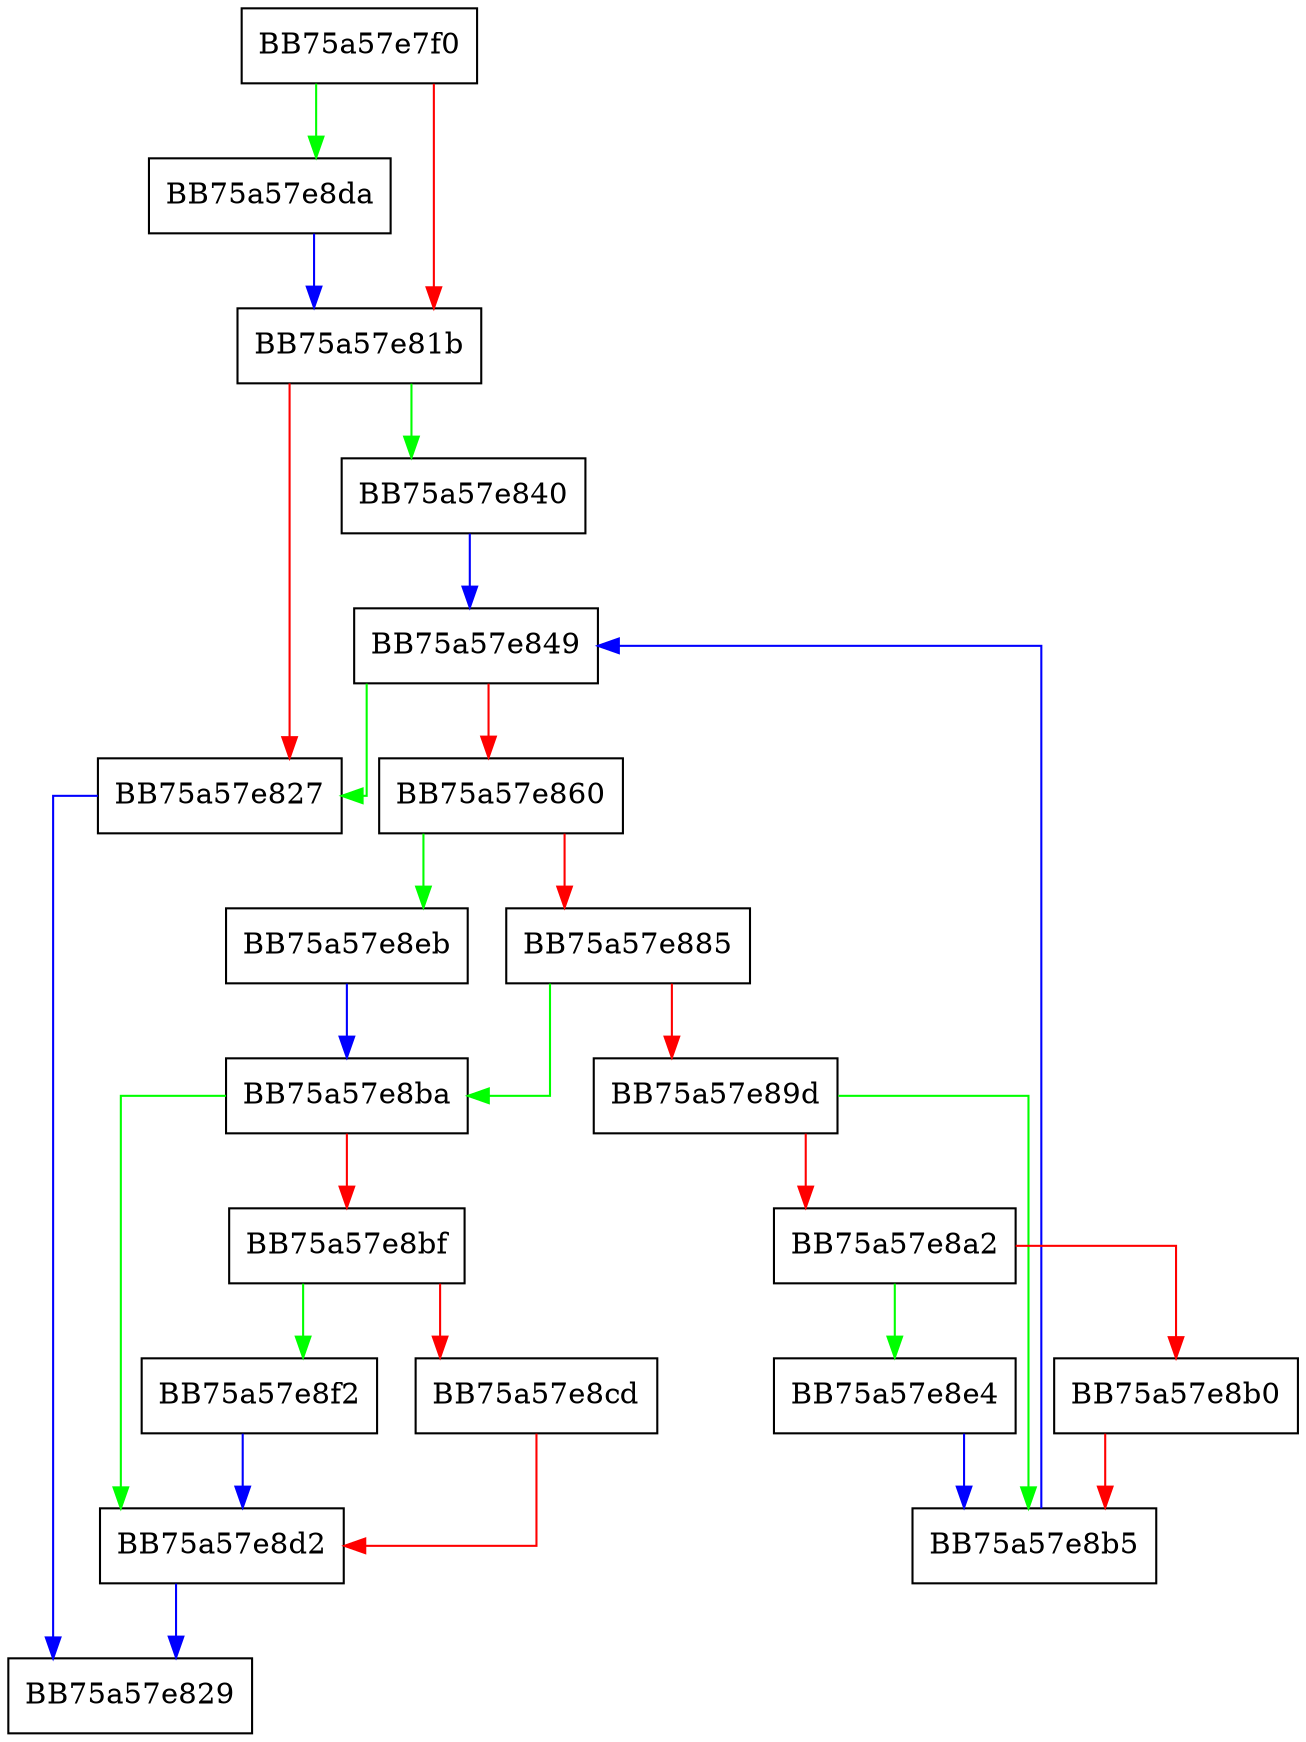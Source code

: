 digraph Start {
  node [shape="box"];
  graph [splines=ortho];
  BB75a57e7f0 -> BB75a57e8da [color="green"];
  BB75a57e7f0 -> BB75a57e81b [color="red"];
  BB75a57e81b -> BB75a57e840 [color="green"];
  BB75a57e81b -> BB75a57e827 [color="red"];
  BB75a57e827 -> BB75a57e829 [color="blue"];
  BB75a57e840 -> BB75a57e849 [color="blue"];
  BB75a57e849 -> BB75a57e827 [color="green"];
  BB75a57e849 -> BB75a57e860 [color="red"];
  BB75a57e860 -> BB75a57e8eb [color="green"];
  BB75a57e860 -> BB75a57e885 [color="red"];
  BB75a57e885 -> BB75a57e8ba [color="green"];
  BB75a57e885 -> BB75a57e89d [color="red"];
  BB75a57e89d -> BB75a57e8b5 [color="green"];
  BB75a57e89d -> BB75a57e8a2 [color="red"];
  BB75a57e8a2 -> BB75a57e8e4 [color="green"];
  BB75a57e8a2 -> BB75a57e8b0 [color="red"];
  BB75a57e8b0 -> BB75a57e8b5 [color="red"];
  BB75a57e8b5 -> BB75a57e849 [color="blue"];
  BB75a57e8ba -> BB75a57e8d2 [color="green"];
  BB75a57e8ba -> BB75a57e8bf [color="red"];
  BB75a57e8bf -> BB75a57e8f2 [color="green"];
  BB75a57e8bf -> BB75a57e8cd [color="red"];
  BB75a57e8cd -> BB75a57e8d2 [color="red"];
  BB75a57e8d2 -> BB75a57e829 [color="blue"];
  BB75a57e8da -> BB75a57e81b [color="blue"];
  BB75a57e8e4 -> BB75a57e8b5 [color="blue"];
  BB75a57e8eb -> BB75a57e8ba [color="blue"];
  BB75a57e8f2 -> BB75a57e8d2 [color="blue"];
}